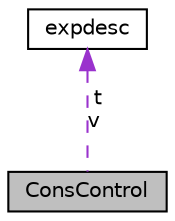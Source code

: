 digraph "ConsControl"
{
 // LATEX_PDF_SIZE
  edge [fontname="Helvetica",fontsize="10",labelfontname="Helvetica",labelfontsize="10"];
  node [fontname="Helvetica",fontsize="10",shape=record];
  Node1 [label="ConsControl",height=0.2,width=0.4,color="black", fillcolor="grey75", style="filled", fontcolor="black",tooltip=" "];
  Node2 -> Node1 [dir="back",color="darkorchid3",fontsize="10",style="dashed",label=" t\nv" ,fontname="Helvetica"];
  Node2 [label="expdesc",height=0.2,width=0.4,color="black", fillcolor="white", style="filled",URL="$structexpdesc.html",tooltip=" "];
}
